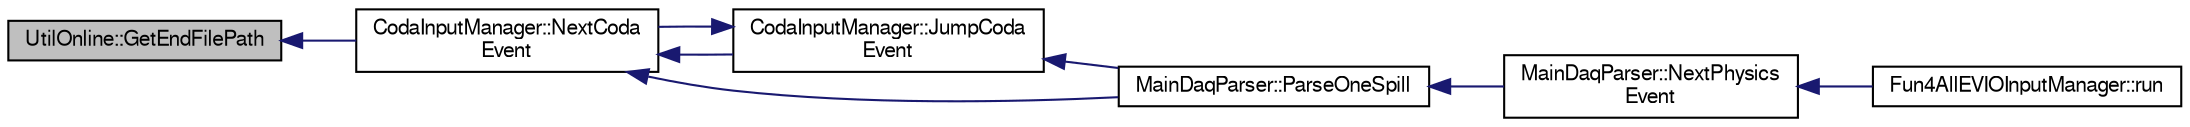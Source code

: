 digraph "UtilOnline::GetEndFilePath"
{
  bgcolor="transparent";
  edge [fontname="FreeSans",fontsize="10",labelfontname="FreeSans",labelfontsize="10"];
  node [fontname="FreeSans",fontsize="10",shape=record];
  rankdir="LR";
  Node1 [label="UtilOnline::GetEndFilePath",height=0.2,width=0.4,color="black", fillcolor="grey75", style="filled" fontcolor="black"];
  Node1 -> Node2 [dir="back",color="midnightblue",fontsize="10",style="solid",fontname="FreeSans"];
  Node2 [label="CodaInputManager::NextCoda\lEvent",height=0.2,width=0.4,color="black",URL="$d9/de8/classCodaInputManager.html#aedda0f443ef8f023461c82dfc42c86c4"];
  Node2 -> Node3 [dir="back",color="midnightblue",fontsize="10",style="solid",fontname="FreeSans"];
  Node3 [label="CodaInputManager::JumpCoda\lEvent",height=0.2,width=0.4,color="black",URL="$d9/de8/classCodaInputManager.html#aaeb27a863ef1b2598575d927b447b00a"];
  Node3 -> Node2 [dir="back",color="midnightblue",fontsize="10",style="solid",fontname="FreeSans"];
  Node3 -> Node4 [dir="back",color="midnightblue",fontsize="10",style="solid",fontname="FreeSans"];
  Node4 [label="MainDaqParser::ParseOneSpill",height=0.2,width=0.4,color="black",URL="$df/dcd/classMainDaqParser.html#aec37294974c2bae1ec389cfc1b6ce2ae"];
  Node4 -> Node5 [dir="back",color="midnightblue",fontsize="10",style="solid",fontname="FreeSans"];
  Node5 [label="MainDaqParser::NextPhysics\lEvent",height=0.2,width=0.4,color="black",URL="$df/dcd/classMainDaqParser.html#a82fee38c4e8fa7912e47085f7e66f97d"];
  Node5 -> Node6 [dir="back",color="midnightblue",fontsize="10",style="solid",fontname="FreeSans"];
  Node6 [label="Fun4AllEVIOInputManager::run",height=0.2,width=0.4,color="black",URL="$d3/d97/classFun4AllEVIOInputManager.html#af61a28facba084aad29bf788ef2d28e7"];
  Node2 -> Node4 [dir="back",color="midnightblue",fontsize="10",style="solid",fontname="FreeSans"];
}
